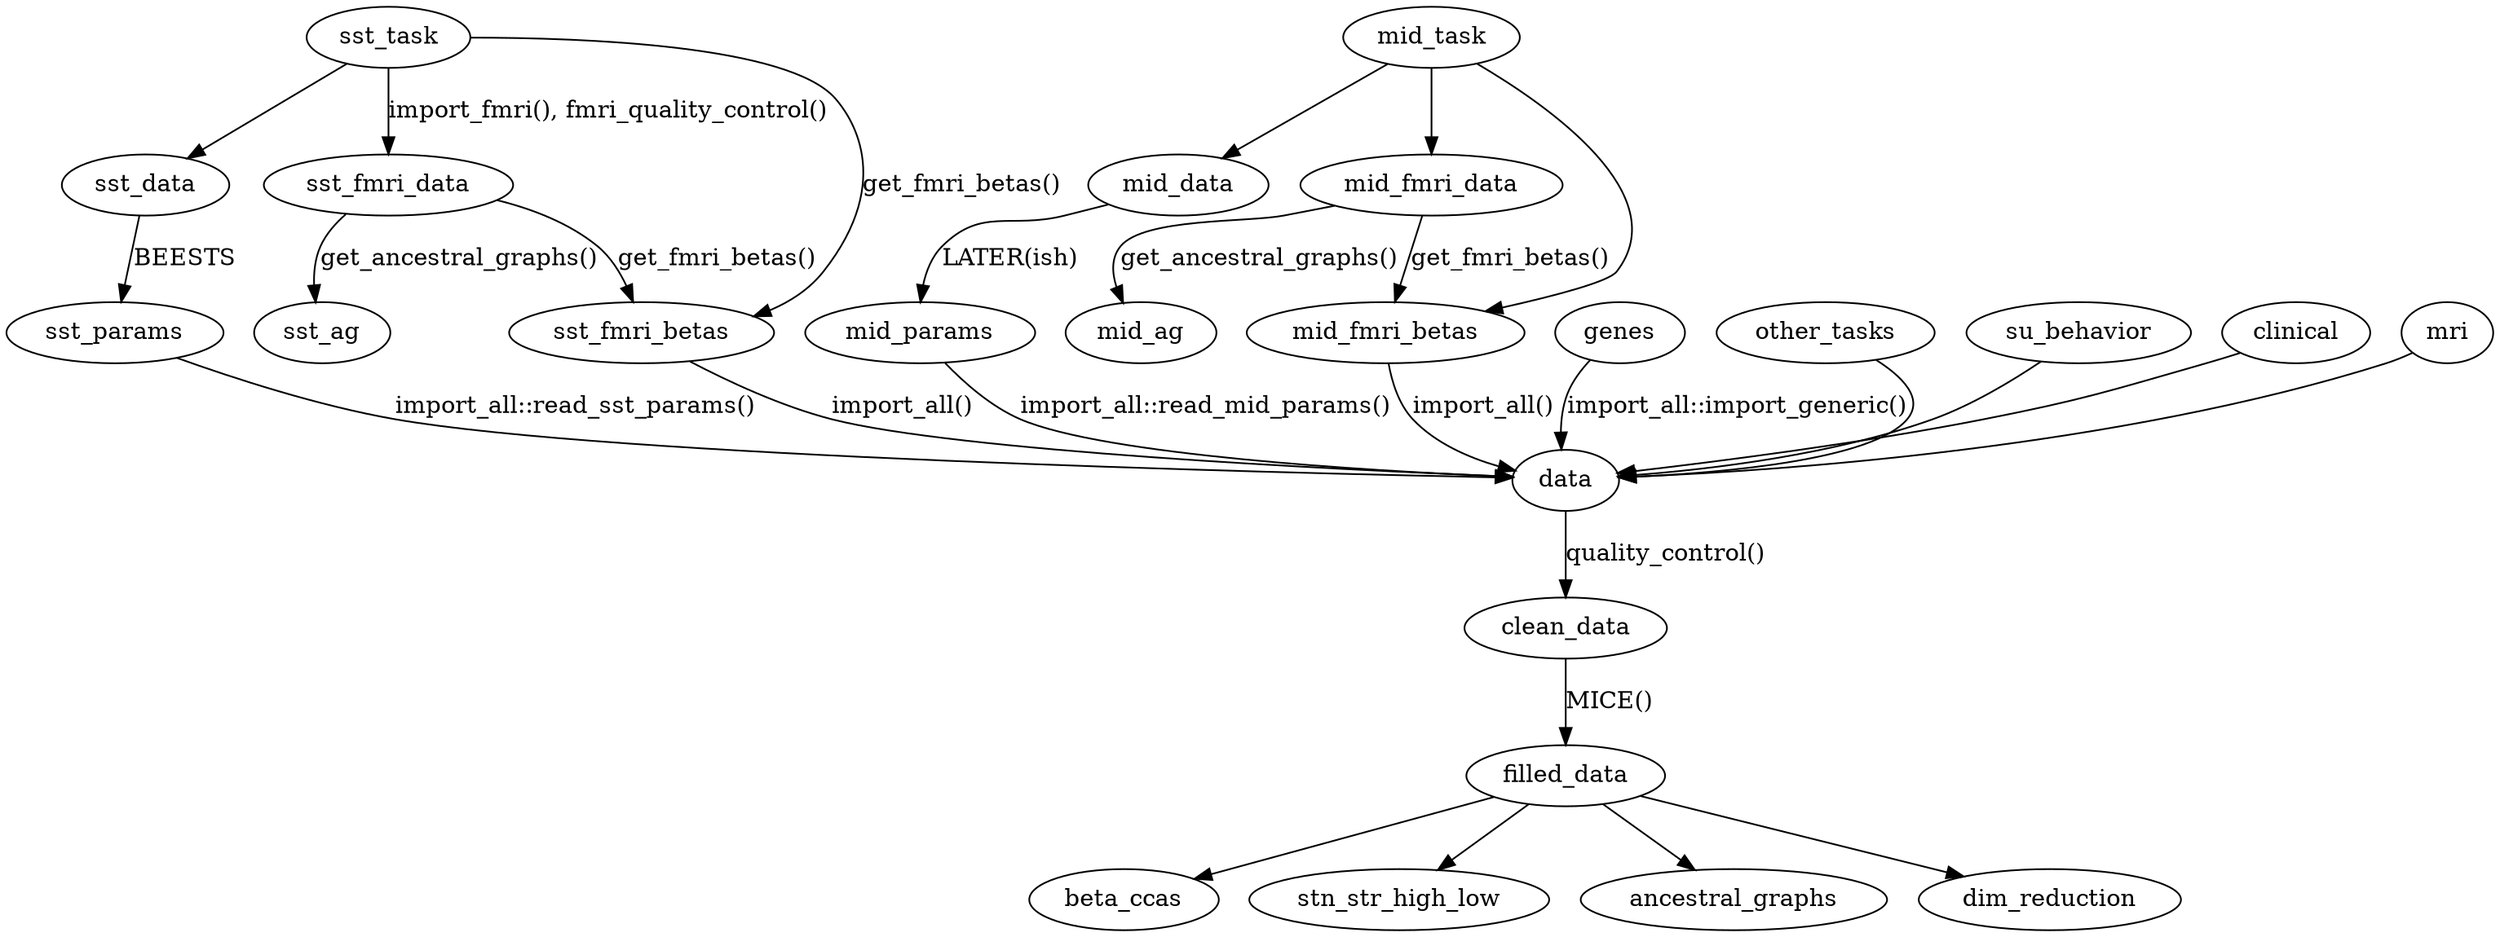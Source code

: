 digraph{
   sst_task -> sst_data
   sst_task -> sst_fmri_data  [label="import_fmri(), fmri_quality_control()"]
   sst_task -> sst_fmri_betas [label="get_fmri_betas()"]

   sst_fmri_data -> sst_fmri_betas [label="get_fmri_betas()"]
   sst_fmri_data -> sst_ag         [label="get_ancestral_graphs()"]

   mid_task -> mid_data
   mid_task -> mid_fmri_data
   mid_task -> mid_fmri_betas

   mid_fmri_data -> mid_fmri_betas [label="get_fmri_betas()"]
   mid_fmri_data -> mid_ag         [label="get_ancestral_graphs()"]

   sst_data -> sst_params [label="BEESTS"]
   mid_data -> mid_params [label="LATER(ish)"]

   genes -> data [label="import_all::import_generic()"]

   sst_params  -> data [label="import_all::read_sst_params()"]
   mid_params  -> data [label="import_all::read_mid_params()"]

   other_tasks -> data
   su_behavior -> data
   clinical    -> data

   sst_fmri_betas -> data [label="import_all()"]
   mid_fmri_betas -> data [label="import_all()"]

   mri -> data

   data       -> clean_data  [label="quality_control()"]
   clean_data -> filled_data [label="MICE()"]

   filled_data -> beta_ccas
   filled_data -> stn_str_high_low
   filled_data -> ancestral_graphs
   filled_data -> dim_reduction

}
